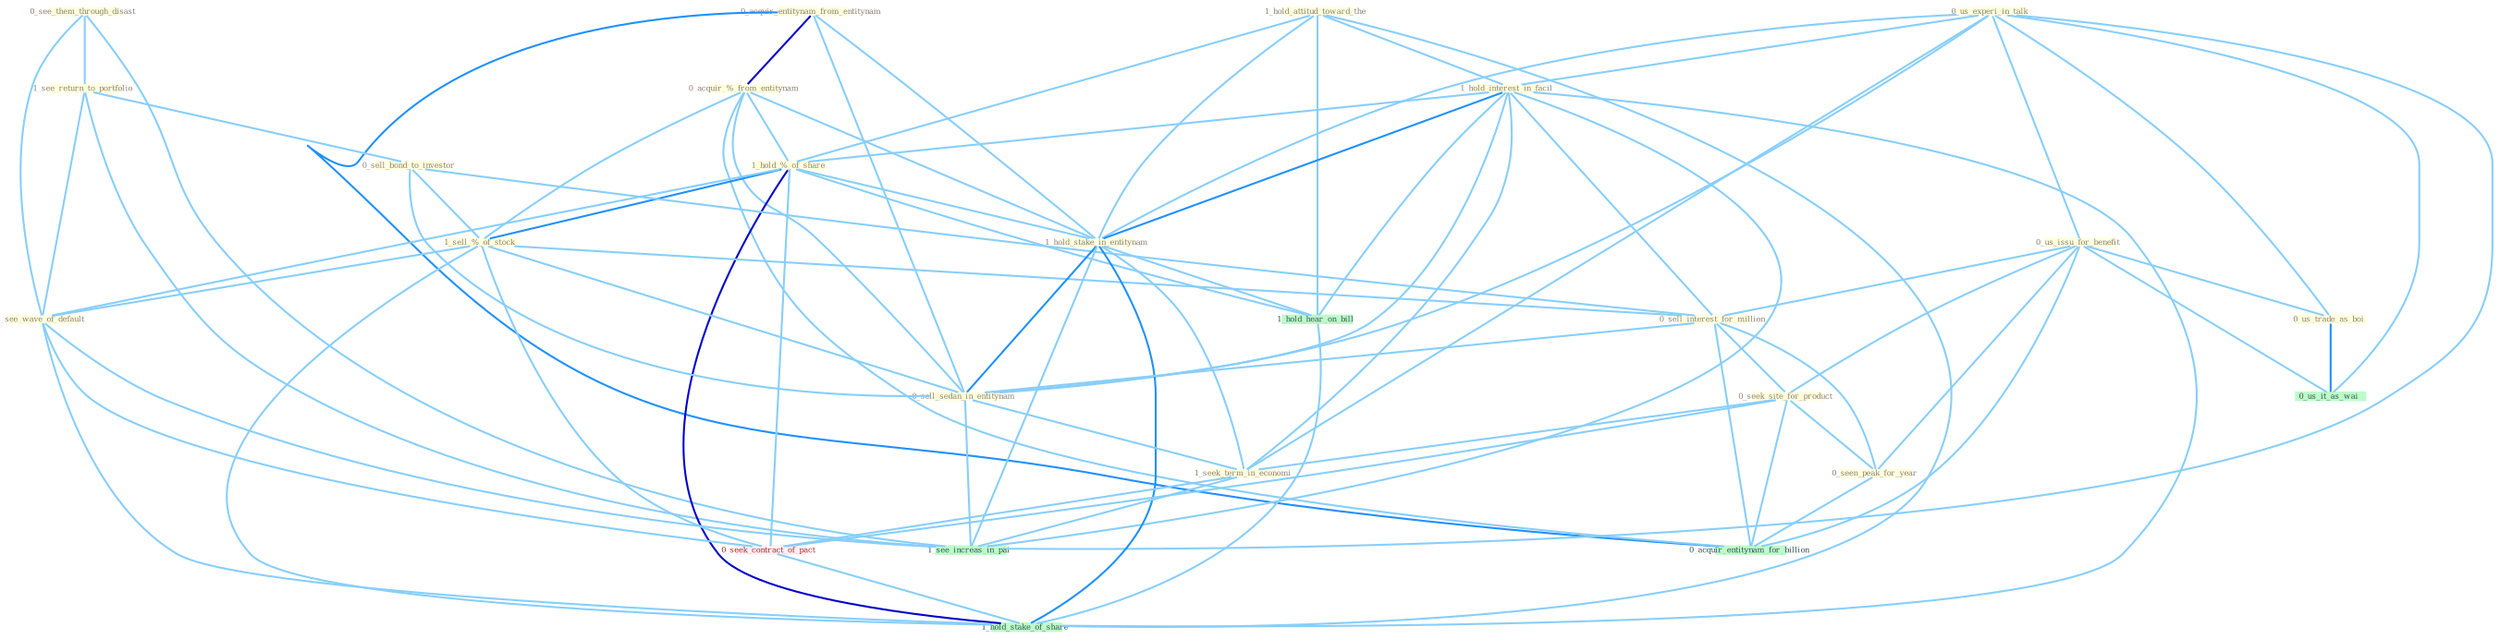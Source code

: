 Graph G{ 
    node
    [shape=polygon,style=filled,width=.5,height=.06,color="#BDFCC9",fixedsize=true,fontsize=4,
    fontcolor="#2f4f4f"];
    {node
    [color="#ffffe0", fontcolor="#8b7d6b"] "0_acquir_entitynam_from_entitynam " "0_see_them_through_disast " "0_us_experi_in_talk " "0_us_issu_for_benefit " "1_hold_attitud_toward_the " "0_acquir_%_from_entitynam " "1_hold_interest_in_facil " "1_see_return_to_portfolio " "1_hold_%_of_share " "0_sell_bond_to_investor " "1_sell_%_of_stock " "1_see_wave_of_default " "1_hold_stake_in_entitynam " "0_sell_interest_for_million " "0_sell_sedan_in_entitynam " "0_us_trade_as_boi " "0_seek_site_for_product " "1_seek_term_in_economi " "0_seen_peak_for_year "}
{node [color="#fff0f5", fontcolor="#b22222"] "0_seek_contract_of_pact "}
edge [color="#B0E2FF"];

	"0_acquir_entitynam_from_entitynam " -- "0_acquir_%_from_entitynam " [w="3", color="#0000cd" , len=0.6];
	"0_acquir_entitynam_from_entitynam " -- "1_hold_stake_in_entitynam " [w="1", color="#87cefa" ];
	"0_acquir_entitynam_from_entitynam " -- "0_sell_sedan_in_entitynam " [w="1", color="#87cefa" ];
	"0_acquir_entitynam_from_entitynam " -- "0_acquir_entitynam_for_billion " [w="2", color="#1e90ff" , len=0.8];
	"0_see_them_through_disast " -- "1_see_return_to_portfolio " [w="1", color="#87cefa" ];
	"0_see_them_through_disast " -- "1_see_wave_of_default " [w="1", color="#87cefa" ];
	"0_see_them_through_disast " -- "1_see_increas_in_pai " [w="1", color="#87cefa" ];
	"0_us_experi_in_talk " -- "0_us_issu_for_benefit " [w="1", color="#87cefa" ];
	"0_us_experi_in_talk " -- "1_hold_interest_in_facil " [w="1", color="#87cefa" ];
	"0_us_experi_in_talk " -- "1_hold_stake_in_entitynam " [w="1", color="#87cefa" ];
	"0_us_experi_in_talk " -- "0_sell_sedan_in_entitynam " [w="1", color="#87cefa" ];
	"0_us_experi_in_talk " -- "0_us_trade_as_boi " [w="1", color="#87cefa" ];
	"0_us_experi_in_talk " -- "1_seek_term_in_economi " [w="1", color="#87cefa" ];
	"0_us_experi_in_talk " -- "0_us_it_as_wai " [w="1", color="#87cefa" ];
	"0_us_experi_in_talk " -- "1_see_increas_in_pai " [w="1", color="#87cefa" ];
	"0_us_issu_for_benefit " -- "0_sell_interest_for_million " [w="1", color="#87cefa" ];
	"0_us_issu_for_benefit " -- "0_us_trade_as_boi " [w="1", color="#87cefa" ];
	"0_us_issu_for_benefit " -- "0_seek_site_for_product " [w="1", color="#87cefa" ];
	"0_us_issu_for_benefit " -- "0_seen_peak_for_year " [w="1", color="#87cefa" ];
	"0_us_issu_for_benefit " -- "0_us_it_as_wai " [w="1", color="#87cefa" ];
	"0_us_issu_for_benefit " -- "0_acquir_entitynam_for_billion " [w="1", color="#87cefa" ];
	"1_hold_attitud_toward_the " -- "1_hold_interest_in_facil " [w="1", color="#87cefa" ];
	"1_hold_attitud_toward_the " -- "1_hold_%_of_share " [w="1", color="#87cefa" ];
	"1_hold_attitud_toward_the " -- "1_hold_stake_in_entitynam " [w="1", color="#87cefa" ];
	"1_hold_attitud_toward_the " -- "1_hold_hear_on_bill " [w="1", color="#87cefa" ];
	"1_hold_attitud_toward_the " -- "1_hold_stake_of_share " [w="1", color="#87cefa" ];
	"0_acquir_%_from_entitynam " -- "1_hold_%_of_share " [w="1", color="#87cefa" ];
	"0_acquir_%_from_entitynam " -- "1_sell_%_of_stock " [w="1", color="#87cefa" ];
	"0_acquir_%_from_entitynam " -- "1_hold_stake_in_entitynam " [w="1", color="#87cefa" ];
	"0_acquir_%_from_entitynam " -- "0_sell_sedan_in_entitynam " [w="1", color="#87cefa" ];
	"0_acquir_%_from_entitynam " -- "0_acquir_entitynam_for_billion " [w="1", color="#87cefa" ];
	"1_hold_interest_in_facil " -- "1_hold_%_of_share " [w="1", color="#87cefa" ];
	"1_hold_interest_in_facil " -- "1_hold_stake_in_entitynam " [w="2", color="#1e90ff" , len=0.8];
	"1_hold_interest_in_facil " -- "0_sell_interest_for_million " [w="1", color="#87cefa" ];
	"1_hold_interest_in_facil " -- "0_sell_sedan_in_entitynam " [w="1", color="#87cefa" ];
	"1_hold_interest_in_facil " -- "1_seek_term_in_economi " [w="1", color="#87cefa" ];
	"1_hold_interest_in_facil " -- "1_see_increas_in_pai " [w="1", color="#87cefa" ];
	"1_hold_interest_in_facil " -- "1_hold_hear_on_bill " [w="1", color="#87cefa" ];
	"1_hold_interest_in_facil " -- "1_hold_stake_of_share " [w="1", color="#87cefa" ];
	"1_see_return_to_portfolio " -- "0_sell_bond_to_investor " [w="1", color="#87cefa" ];
	"1_see_return_to_portfolio " -- "1_see_wave_of_default " [w="1", color="#87cefa" ];
	"1_see_return_to_portfolio " -- "1_see_increas_in_pai " [w="1", color="#87cefa" ];
	"1_hold_%_of_share " -- "1_sell_%_of_stock " [w="2", color="#1e90ff" , len=0.8];
	"1_hold_%_of_share " -- "1_see_wave_of_default " [w="1", color="#87cefa" ];
	"1_hold_%_of_share " -- "1_hold_stake_in_entitynam " [w="1", color="#87cefa" ];
	"1_hold_%_of_share " -- "0_seek_contract_of_pact " [w="1", color="#87cefa" ];
	"1_hold_%_of_share " -- "1_hold_hear_on_bill " [w="1", color="#87cefa" ];
	"1_hold_%_of_share " -- "1_hold_stake_of_share " [w="3", color="#0000cd" , len=0.6];
	"0_sell_bond_to_investor " -- "1_sell_%_of_stock " [w="1", color="#87cefa" ];
	"0_sell_bond_to_investor " -- "0_sell_interest_for_million " [w="1", color="#87cefa" ];
	"0_sell_bond_to_investor " -- "0_sell_sedan_in_entitynam " [w="1", color="#87cefa" ];
	"1_sell_%_of_stock " -- "1_see_wave_of_default " [w="1", color="#87cefa" ];
	"1_sell_%_of_stock " -- "0_sell_interest_for_million " [w="1", color="#87cefa" ];
	"1_sell_%_of_stock " -- "0_sell_sedan_in_entitynam " [w="1", color="#87cefa" ];
	"1_sell_%_of_stock " -- "0_seek_contract_of_pact " [w="1", color="#87cefa" ];
	"1_sell_%_of_stock " -- "1_hold_stake_of_share " [w="1", color="#87cefa" ];
	"1_see_wave_of_default " -- "0_seek_contract_of_pact " [w="1", color="#87cefa" ];
	"1_see_wave_of_default " -- "1_see_increas_in_pai " [w="1", color="#87cefa" ];
	"1_see_wave_of_default " -- "1_hold_stake_of_share " [w="1", color="#87cefa" ];
	"1_hold_stake_in_entitynam " -- "0_sell_sedan_in_entitynam " [w="2", color="#1e90ff" , len=0.8];
	"1_hold_stake_in_entitynam " -- "1_seek_term_in_economi " [w="1", color="#87cefa" ];
	"1_hold_stake_in_entitynam " -- "1_see_increas_in_pai " [w="1", color="#87cefa" ];
	"1_hold_stake_in_entitynam " -- "1_hold_hear_on_bill " [w="1", color="#87cefa" ];
	"1_hold_stake_in_entitynam " -- "1_hold_stake_of_share " [w="2", color="#1e90ff" , len=0.8];
	"0_sell_interest_for_million " -- "0_sell_sedan_in_entitynam " [w="1", color="#87cefa" ];
	"0_sell_interest_for_million " -- "0_seek_site_for_product " [w="1", color="#87cefa" ];
	"0_sell_interest_for_million " -- "0_seen_peak_for_year " [w="1", color="#87cefa" ];
	"0_sell_interest_for_million " -- "0_acquir_entitynam_for_billion " [w="1", color="#87cefa" ];
	"0_sell_sedan_in_entitynam " -- "1_seek_term_in_economi " [w="1", color="#87cefa" ];
	"0_sell_sedan_in_entitynam " -- "1_see_increas_in_pai " [w="1", color="#87cefa" ];
	"0_us_trade_as_boi " -- "0_us_it_as_wai " [w="2", color="#1e90ff" , len=0.8];
	"0_seek_site_for_product " -- "1_seek_term_in_economi " [w="1", color="#87cefa" ];
	"0_seek_site_for_product " -- "0_seen_peak_for_year " [w="1", color="#87cefa" ];
	"0_seek_site_for_product " -- "0_seek_contract_of_pact " [w="1", color="#87cefa" ];
	"0_seek_site_for_product " -- "0_acquir_entitynam_for_billion " [w="1", color="#87cefa" ];
	"1_seek_term_in_economi " -- "0_seek_contract_of_pact " [w="1", color="#87cefa" ];
	"1_seek_term_in_economi " -- "1_see_increas_in_pai " [w="1", color="#87cefa" ];
	"0_seen_peak_for_year " -- "0_acquir_entitynam_for_billion " [w="1", color="#87cefa" ];
	"0_seek_contract_of_pact " -- "1_hold_stake_of_share " [w="1", color="#87cefa" ];
	"1_hold_hear_on_bill " -- "1_hold_stake_of_share " [w="1", color="#87cefa" ];
}